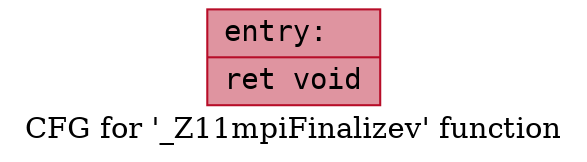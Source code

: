 digraph "CFG for '_Z11mpiFinalizev' function" {
	label="CFG for '_Z11mpiFinalizev' function";

	Node0x5617e7d08c80 [shape=record,color="#b70d28ff", style=filled, fillcolor="#b70d2870" fontname="Courier",label="{entry:\l|  ret void\l}"];
}
